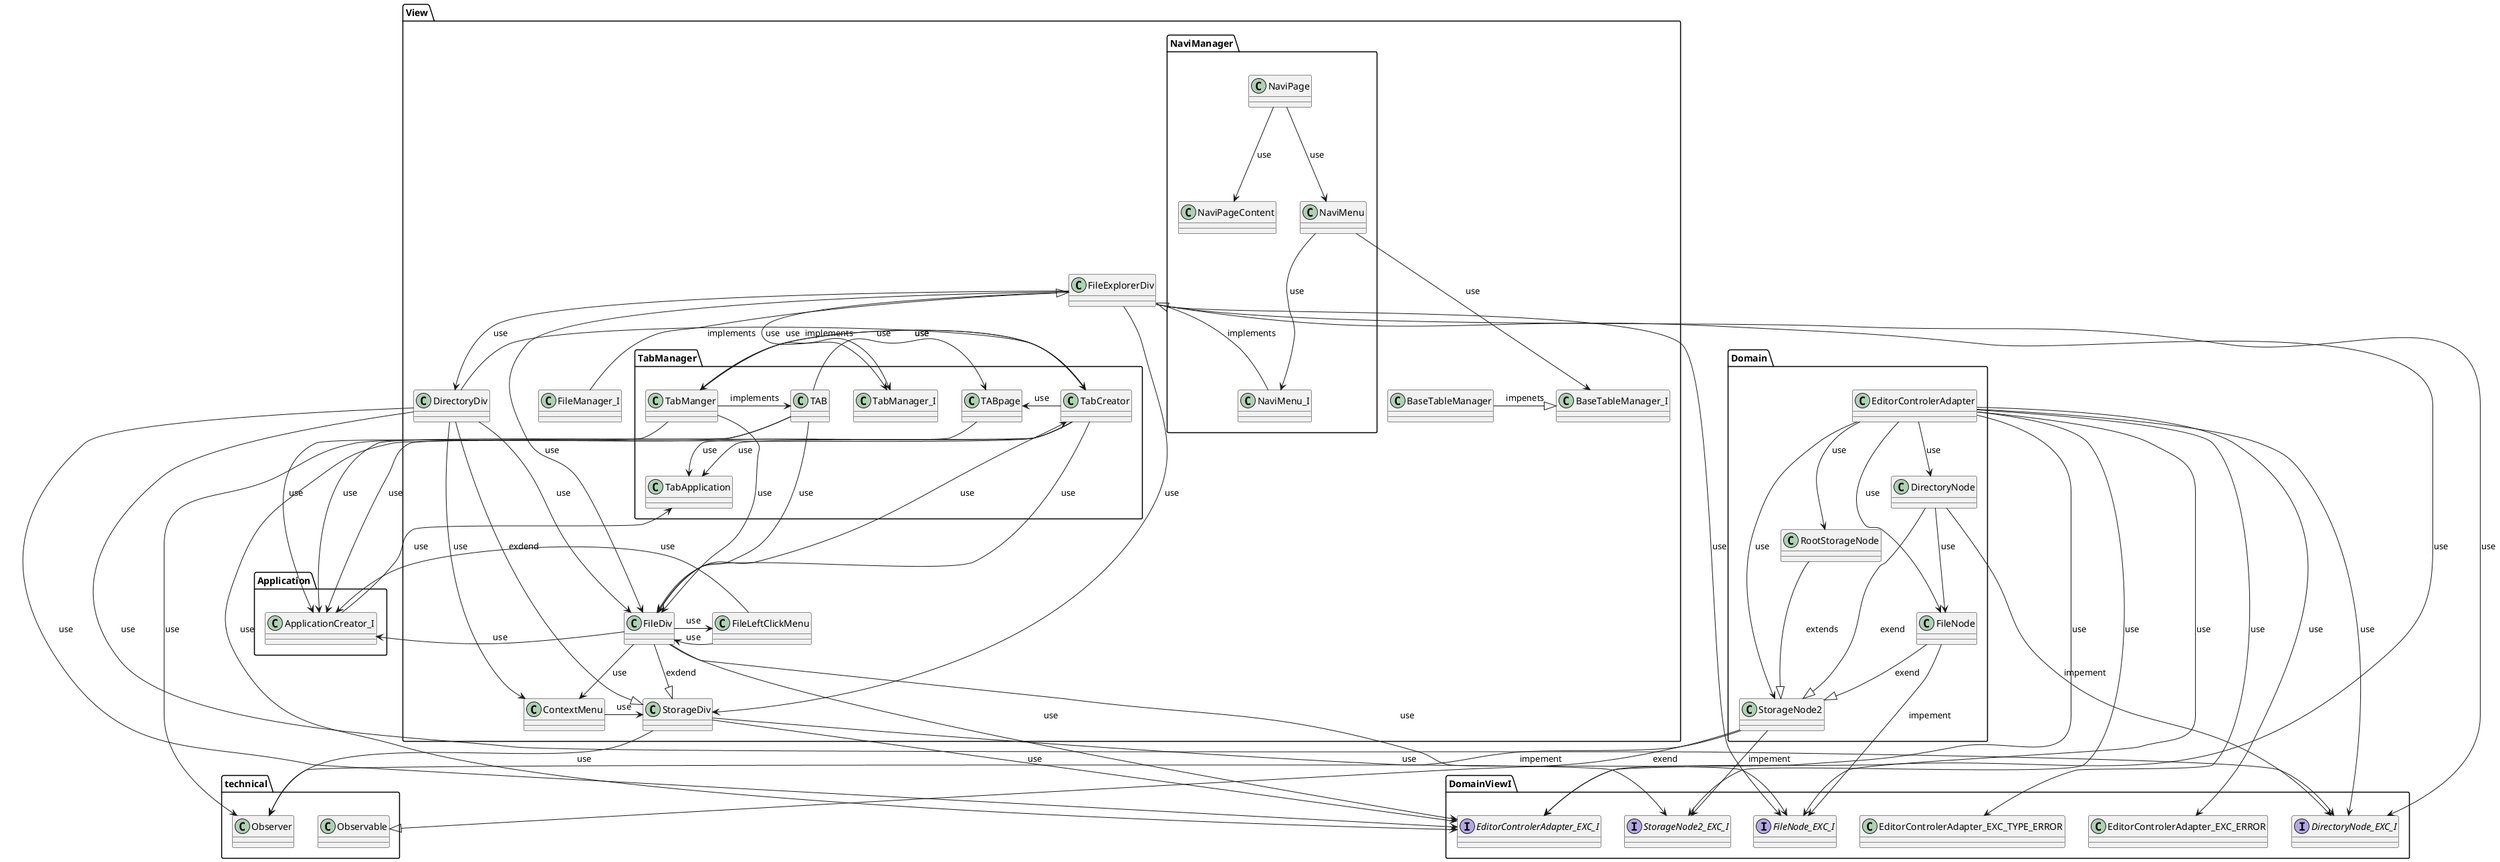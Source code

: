 @startuml



interface DomainViewI.EditorControlerAdapter_EXC_I{
}
interface DomainViewI.DirectoryNode_EXC_I{
}
interface DomainViewI.FileNode_EXC_I{
}
interface DomainViewI.StorageNode2_EXC_I{
}

View.NaviManager.NaviPage ---> View.NaviManager.NaviPageContent : use
View.NaviManager.NaviPage ---> View.NaviManager.NaviMenu : use
View.NaviManager.NaviMenu ---> View.NaviManager.NaviMenu_I : use
View.NaviManager.NaviMenu ---> View.BaseTableManager_I : use

Application.ApplicationCreator_I --> View.TabManager.TabApplication : use

View.TabManager.TabCreator  --> Application.ApplicationCreator_I : use
View.TabManager.TabCreator  -> View.TabManager.TabApplication : use
View.TabManager.TabCreator  -> View.TabManager.TabManger : use
View.TabManager.TabCreator  --> DomainViewI.EditorControlerAdapter_EXC_I : use
View.TabManager.TabCreator  ---> View.FileDiv : use
View.TabManager.TabCreator  -> View.TabManager.TABpage : use



View.TabManager.TabManger --> Application.ApplicationCreator_I : use
View.TabManager.TabManger ---> View.FileDiv : use
View.TabManager.TabManger -> View.TabManager.TabCreator : use
View.TabManager.TabManger -> View.TabManager.TabManager_I : implements
View.TabManager.TabManger -> View.TabManager.TAB : implements

View.TabManager.TAB --> technical.Observer : use
View.TabManager.TAB ---> View.FileDiv : use
View.TabManager.TAB -> Application.ApplicationCreator_I : use
View.TabManager.TAB -> View.TabManager.TABpage : use

View.TabManager.TABpage --> View.TabManager.TabApplication : use

View.BaseTableManager -|> View.BaseTableManager_I : impenets


View.ContextMenu -> View.StorageDiv : use

View.DirectoryDiv --> DomainViewI.DirectoryNode_EXC_I : use
View.DirectoryDiv --> DomainViewI.EditorControlerAdapter_EXC_I  : use
View.DirectoryDiv -> View.TabManager.TabCreator : use
View.DirectoryDiv --> View.ContextMenu : use
View.DirectoryDiv -> View.FileDiv : use
View.DirectoryDiv  --|> View.StorageDiv : exdend

View.FileDiv  --> DomainViewI.EditorControlerAdapter_EXC_I  : use
View.FileDiv  ---> DomainViewI.FileNode_EXC_I : use
View.FileDiv  -->  View.ContextMenu : use
View.FileDiv  --> View.FileLeftClickMenu : use
View.FileDiv  --|> View.StorageDiv : exdend
View.FileDiv  -->  View.TabManager.TabCreator : use
View.FileDiv  --> Application.ApplicationCreator_I  : use



View.FileExplorerDiv ---> DomainViewI.DirectoryNode_EXC_I : use
View.FileExplorerDiv --> DomainViewI.EditorControlerAdapter_EXC_I : use
View.FileExplorerDiv ---> DomainViewI.FileNode_EXC_I : use
View.FileExplorerDiv -> View.DirectoryDiv : use
View.FileExplorerDiv --> View.FileDiv : use
View.FileExplorerDiv --> View.StorageDiv : use
View.FileExplorerDiv --> View.TabManager.TabManager_I : use
View.FileExplorerDiv <|-- View.FileManager_I : implements
View.FileExplorerDiv <|-- View.NaviManager.NaviMenu_I : implements


View.StorageDiv --> DomainViewI.EditorControlerAdapter_EXC_I  : use
View.StorageDiv ---> DomainViewI.StorageNode2_EXC_I : use
View.StorageDiv -> technical.Observer : use


View.FileLeftClickMenu -> View.FileDiv : use
View.FileLeftClickMenu -> Application.ApplicationCreator_I : use













Domain.EditorControlerAdapter -->  DomainViewI.DirectoryNode_EXC_I : use
Domain.EditorControlerAdapter -->  DomainViewI.FileNode_EXC_I : use
Domain.EditorControlerAdapter -->  DomainViewI.StorageNode2_EXC_I : use
Domain.EditorControlerAdapter -->  DomainViewI.EditorControlerAdapter_EXC_I : use
Domain.EditorControlerAdapter -->  DomainViewI.EditorControlerAdapter_EXC_TYPE_ERROR : use
Domain.EditorControlerAdapter -->  DomainViewI.EditorControlerAdapter_EXC_ERROR : use


Domain.EditorControlerAdapter -->  Domain.DirectoryNode : use
Domain.EditorControlerAdapter -->  Domain.FileNode : use
Domain.EditorControlerAdapter -->  Domain.StorageNode2 : use
Domain.EditorControlerAdapter -->  Domain.RootStorageNode : use

Domain.RootStorageNode --|>  Domain.StorageNode2 : extends


Domain.FileNode --|>  Domain.StorageNode2 : exend
Domain.FileNode -->  DomainViewI.FileNode_EXC_I : impement

Domain.StorageNode2 --|>  technical.Observable : exend
Domain.StorageNode2 -->  technical.Observer : impement
Domain.StorageNode2 -->  DomainViewI.StorageNode2_EXC_I : impement


Domain.DirectoryNode --|>  Domain.StorageNode2 : exend
Domain.DirectoryNode -->  DomainViewI.DirectoryNode_EXC_I : impement
Domain.DirectoryNode -->  Domain.FileNode : use

@enduml

